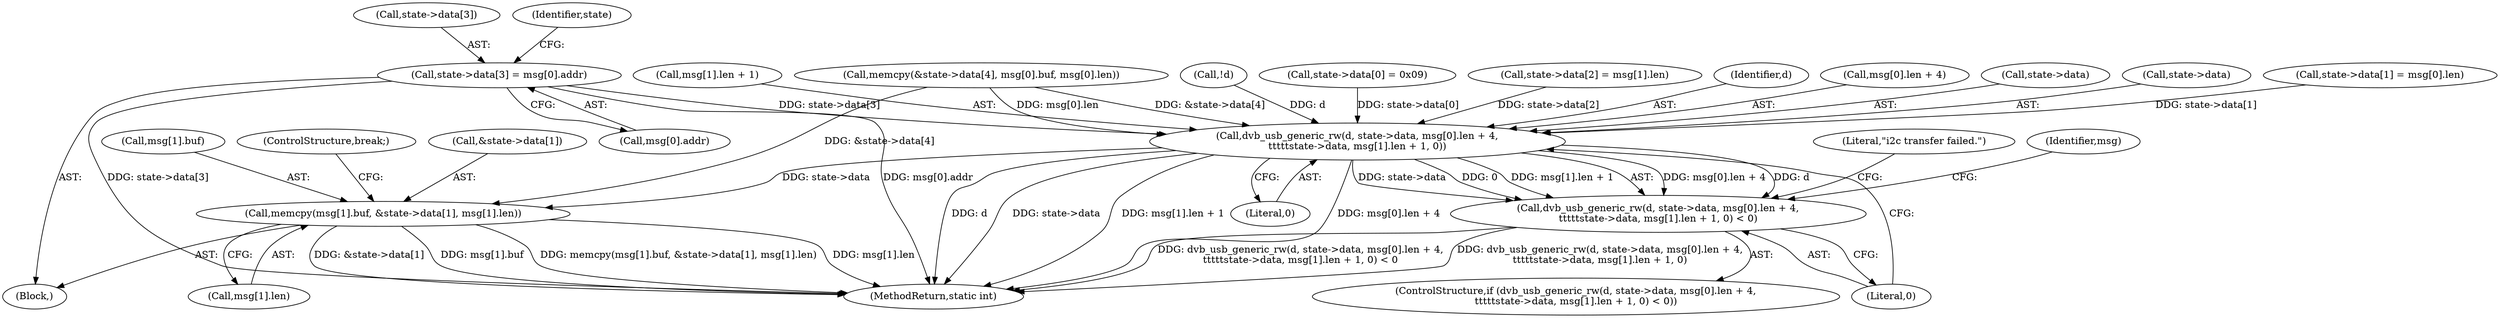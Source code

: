 digraph "0_linux_606142af57dad981b78707234cfbd15f9f7b7125_1@pointer" {
"1000361" [label="(Call,state->data[3] = msg[0].addr)"];
"1000391" [label="(Call,dvb_usb_generic_rw(d, state->data, msg[0].len + 4,\n\t\t\t\t\tstate->data, msg[1].len + 1, 0))"];
"1000390" [label="(Call,dvb_usb_generic_rw(d, state->data, msg[0].len + 4,\n\t\t\t\t\tstate->data, msg[1].len + 1, 0) < 0)"];
"1000417" [label="(Call,memcpy(msg[1].buf, &state->data[1], msg[1].len))"];
"1000362" [label="(Call,state->data[3])"];
"1000392" [label="(Identifier,d)"];
"1000396" [label="(Call,msg[0].len + 4)"];
"1000420" [label="(Identifier,msg)"];
"1000434" [label="(ControlStructure,break;)"];
"1000403" [label="(Call,state->data)"];
"1000429" [label="(Call,msg[1].len)"];
"1000376" [label="(Identifier,state)"];
"1000367" [label="(Call,msg[0].addr)"];
"1000393" [label="(Call,state->data)"];
"1000339" [label="(Call,state->data[1] = msg[0].len)"];
"1000451" [label="(MethodReturn,static int)"];
"1000406" [label="(Call,msg[1].len + 1)"];
"1000361" [label="(Call,state->data[3] = msg[0].addr)"];
"1000389" [label="(ControlStructure,if (dvb_usb_generic_rw(d, state->data, msg[0].len + 4,\n\t\t\t\t\tstate->data, msg[1].len + 1, 0) < 0))"];
"1000423" [label="(Call,&state->data[1])"];
"1000413" [label="(Literal,0)"];
"1000391" [label="(Call,dvb_usb_generic_rw(d, state->data, msg[0].len + 4,\n\t\t\t\t\tstate->data, msg[1].len + 1, 0))"];
"1000372" [label="(Call,memcpy(&state->data[4], msg[0].buf, msg[0].len))"];
"1000418" [label="(Call,msg[1].buf)"];
"1000414" [label="(Literal,0)"];
"1000154" [label="(Block,)"];
"1000114" [label="(Call,!d)"];
"1000417" [label="(Call,memcpy(msg[1].buf, &state->data[1], msg[1].len))"];
"1000416" [label="(Literal,\"i2c transfer failed.\")"];
"1000332" [label="(Call,state->data[0] = 0x09)"];
"1000350" [label="(Call,state->data[2] = msg[1].len)"];
"1000390" [label="(Call,dvb_usb_generic_rw(d, state->data, msg[0].len + 4,\n\t\t\t\t\tstate->data, msg[1].len + 1, 0) < 0)"];
"1000361" -> "1000154"  [label="AST: "];
"1000361" -> "1000367"  [label="CFG: "];
"1000362" -> "1000361"  [label="AST: "];
"1000367" -> "1000361"  [label="AST: "];
"1000376" -> "1000361"  [label="CFG: "];
"1000361" -> "1000451"  [label="DDG: msg[0].addr"];
"1000361" -> "1000451"  [label="DDG: state->data[3]"];
"1000361" -> "1000391"  [label="DDG: state->data[3]"];
"1000391" -> "1000390"  [label="AST: "];
"1000391" -> "1000413"  [label="CFG: "];
"1000392" -> "1000391"  [label="AST: "];
"1000393" -> "1000391"  [label="AST: "];
"1000396" -> "1000391"  [label="AST: "];
"1000403" -> "1000391"  [label="AST: "];
"1000406" -> "1000391"  [label="AST: "];
"1000413" -> "1000391"  [label="AST: "];
"1000414" -> "1000391"  [label="CFG: "];
"1000391" -> "1000451"  [label="DDG: msg[0].len + 4"];
"1000391" -> "1000451"  [label="DDG: d"];
"1000391" -> "1000451"  [label="DDG: state->data"];
"1000391" -> "1000451"  [label="DDG: msg[1].len + 1"];
"1000391" -> "1000390"  [label="DDG: msg[0].len + 4"];
"1000391" -> "1000390"  [label="DDG: d"];
"1000391" -> "1000390"  [label="DDG: state->data"];
"1000391" -> "1000390"  [label="DDG: 0"];
"1000391" -> "1000390"  [label="DDG: msg[1].len + 1"];
"1000114" -> "1000391"  [label="DDG: d"];
"1000332" -> "1000391"  [label="DDG: state->data[0]"];
"1000350" -> "1000391"  [label="DDG: state->data[2]"];
"1000372" -> "1000391"  [label="DDG: &state->data[4]"];
"1000372" -> "1000391"  [label="DDG: msg[0].len"];
"1000339" -> "1000391"  [label="DDG: state->data[1]"];
"1000391" -> "1000417"  [label="DDG: state->data"];
"1000390" -> "1000389"  [label="AST: "];
"1000390" -> "1000414"  [label="CFG: "];
"1000414" -> "1000390"  [label="AST: "];
"1000416" -> "1000390"  [label="CFG: "];
"1000420" -> "1000390"  [label="CFG: "];
"1000390" -> "1000451"  [label="DDG: dvb_usb_generic_rw(d, state->data, msg[0].len + 4,\n\t\t\t\t\tstate->data, msg[1].len + 1, 0) < 0"];
"1000390" -> "1000451"  [label="DDG: dvb_usb_generic_rw(d, state->data, msg[0].len + 4,\n\t\t\t\t\tstate->data, msg[1].len + 1, 0)"];
"1000417" -> "1000154"  [label="AST: "];
"1000417" -> "1000429"  [label="CFG: "];
"1000418" -> "1000417"  [label="AST: "];
"1000423" -> "1000417"  [label="AST: "];
"1000429" -> "1000417"  [label="AST: "];
"1000434" -> "1000417"  [label="CFG: "];
"1000417" -> "1000451"  [label="DDG: &state->data[1]"];
"1000417" -> "1000451"  [label="DDG: msg[1].buf"];
"1000417" -> "1000451"  [label="DDG: memcpy(msg[1].buf, &state->data[1], msg[1].len)"];
"1000417" -> "1000451"  [label="DDG: msg[1].len"];
"1000372" -> "1000417"  [label="DDG: &state->data[4]"];
}
